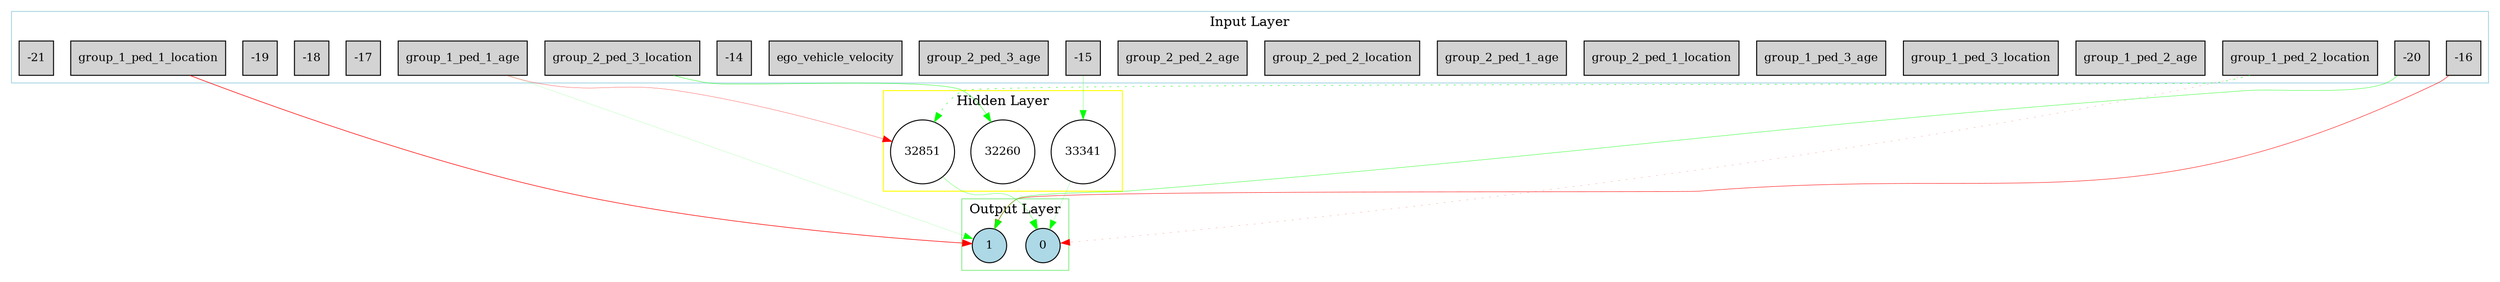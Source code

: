 digraph {
	node [fontsize=12 height=0.5 shape=circle width=0.5]
	subgraph cluster_input {
		color=lightblue
		label="Input Layer"
		group_1_ped_1_location [fillcolor=lightgray shape=box style=filled]
		group_1_ped_1_age [fillcolor=lightgray shape=box style=filled]
		group_1_ped_2_location [fillcolor=lightgray shape=box style=filled]
		group_1_ped_2_age [fillcolor=lightgray shape=box style=filled]
		group_1_ped_3_location [fillcolor=lightgray shape=box style=filled]
		group_1_ped_3_age [fillcolor=lightgray shape=box style=filled]
		group_2_ped_1_location [fillcolor=lightgray shape=box style=filled]
		group_2_ped_1_age [fillcolor=lightgray shape=box style=filled]
		group_2_ped_2_location [fillcolor=lightgray shape=box style=filled]
		group_2_ped_2_age [fillcolor=lightgray shape=box style=filled]
		group_2_ped_3_location [fillcolor=lightgray shape=box style=filled]
		group_2_ped_3_age [fillcolor=lightgray shape=box style=filled]
		ego_vehicle_velocity [fillcolor=lightgray shape=box style=filled]
		-14 [fillcolor=lightgray shape=box style=filled]
		-15 [fillcolor=lightgray shape=box style=filled]
		-16 [fillcolor=lightgray shape=box style=filled]
		-17 [fillcolor=lightgray shape=box style=filled]
		-18 [fillcolor=lightgray shape=box style=filled]
		-19 [fillcolor=lightgray shape=box style=filled]
		-20 [fillcolor=lightgray shape=box style=filled]
		-21 [fillcolor=lightgray shape=box style=filled]
	}
	subgraph cluster_output {
		color=lightgreen
		label="Output Layer"
		0 [fillcolor=lightblue style=filled]
		1 [fillcolor=lightblue style=filled]
	}
	subgraph cluster_hidden {
		color=yellow
		label="Hidden Layer"
		32851 [fillcolor=white style=filled]
		32260 [fillcolor=white style=filled]
		33341 [fillcolor=white style=filled]
	}
	group_1_ped_1_location -> 1 [color=red penwidth=0.6104837472014287 style=solid]
	group_1_ped_1_age -> 1 [color=green penwidth=0.10612852418172534 style=solid]
	group_1_ped_2_location -> 0 [color=red penwidth=0.1453113801597552 style=dotted]
	-16 -> 1 [color=red penwidth=0.45667204407313733 style=solid]
	-20 -> 1 [color=green penwidth=0.347509595608259 style=solid]
	group_2_ped_3_location -> 32260 [color=green penwidth=0.3750356517597939 style=solid]
	32260 -> 0 [color=green penwidth=0.1421388217154705 style=dotted]
	group_1_ped_2_location -> 32851 [color=green penwidth=0.46038896466384815 style=dotted]
	32851 -> 0 [color=green penwidth=0.2577281119836048 style=solid]
	group_1_ped_1_age -> 32851 [color=red penwidth=0.2568149298352414 style=solid]
	-15 -> 33341 [color=green penwidth=0.2308183898149363 style=solid]
	33341 -> 0 [color=green penwidth=0.15434035048770706 style=solid]
}
